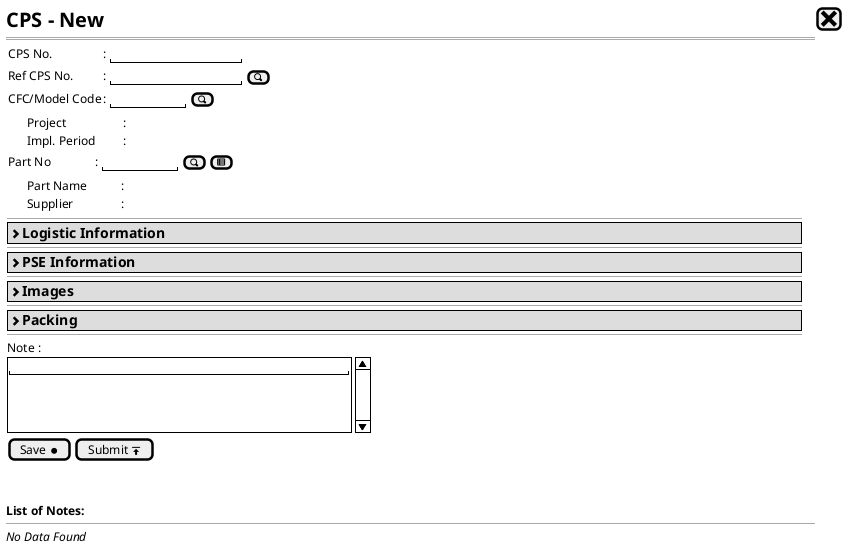 @startuml
@startsalt
{
  <b><size:20>CPS - New |[<size:25><&x>]|*
  ==
  {
    {
      CPS No.      |:{|"                "|}|*
      Ref CPS No.  |:{|"                "| [<&magnifying-glass>]}| *
      CFC/Model Code  |:{|"         "| [<&magnifying-glass>]}|*
    }
    {
      |      Project           |.|      |:|.|*
      |      Impl. Period      |.|      |:|.|*
    }   
    { 
      Part No         |.|            :{|"         "| [<&magnifying-glass>] | [<&spreadsheet>]}
    }
    {
      |      Part Name        |.|        |:|.|*
      |      Supplier         |.|        |:|.|*
    }
    --
    {*
      <b><size:14> <&chevron-right>Logistic Information
    }
    --
    {*
      <b><size:14> <&chevron-right>PSE Information
    }
    --
    {*
      <b><size:14> <&chevron-right>Images
    }
    --
    {*
      <b><size:14> <&chevron-right>Packing                                                                                                                                                                                                    
      '| <b>No |     <b>Material No     | <b>Suffix |                   <b>Material Name                   |     <b>Parent Mat     | <b>Supplier ID  |                   <b>Supplier Name                   | <b>L | <b>W | <b>H | <b>wt/pc | <b>Qty | <b>Total Wt | <b>Action |*
    }
    --
    Note :
    {SI
      "                                          "
      .
      .
      .
    }
  }
  {[Save <&media-record>] | [Submit <&data-transfer-upload>]}
  .
  .
  <b>List of Notes:
  --
  <i>No Data Found   
}
@endsalt
@enduml
